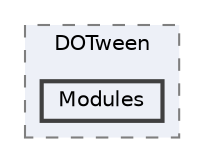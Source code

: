 digraph "C:/Users/oscar/OneDrive/Documentos/Unity Projects/Virtual Fruits Portable/Assets/Plugins/Demigiant/DOTween/Modules"
{
 // LATEX_PDF_SIZE
  bgcolor="transparent";
  edge [fontname=Helvetica,fontsize=10,labelfontname=Helvetica,labelfontsize=10];
  node [fontname=Helvetica,fontsize=10,shape=box,height=0.2,width=0.4];
  compound=true
  subgraph clusterdir_3c9d81e4da3836aa9d14d9b76889577d {
    graph [ bgcolor="#edf0f7", pencolor="grey50", label="DOTween", fontname=Helvetica,fontsize=10 style="filled,dashed", URL="dir_3c9d81e4da3836aa9d14d9b76889577d.html",tooltip=""]
  dir_a7eed6afadf08d9715e5cfb1f120def7 [label="Modules", fillcolor="#edf0f7", color="grey25", style="filled,bold", URL="dir_a7eed6afadf08d9715e5cfb1f120def7.html",tooltip=""];
  }
}
